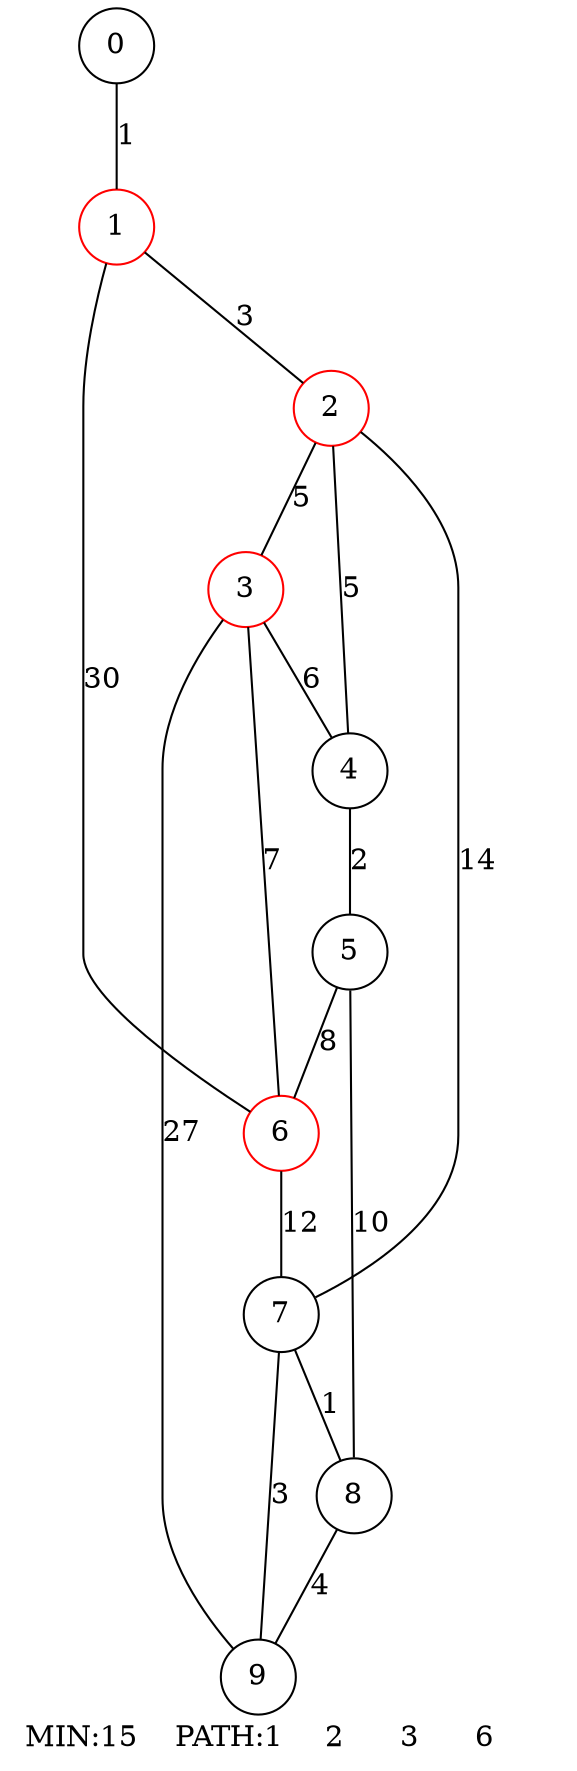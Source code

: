 graph first2
{
node [shape = circle];
label="MIN:15	PATH:1	2	3	6	";0
1[color=red]
2[color=red]
3[color=red]
4
5
6[color=red]
7
8
9
0--1[label=1];
1--2[label=3];
1--6[label=30];
2--3[label=5];
2--4[label=5];
2--7[label=14];
3--4[label=6];
3--6[label=7];
3--9[label=27];
4--5[label=2];
5--6[label=8];
5--8[label=10];
6--7[label=12];
7--8[label=1];
7--9[label=3];
8--9[label=4];
}
